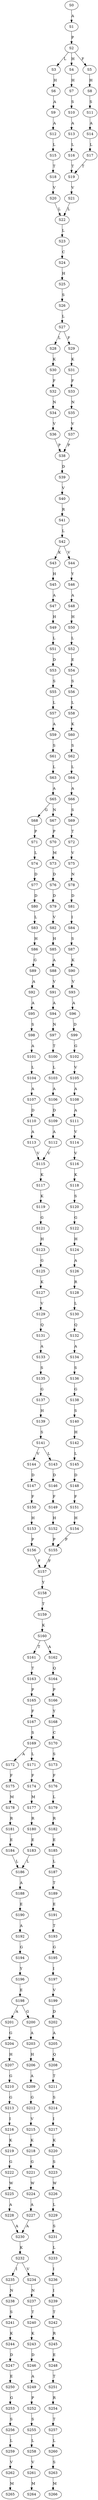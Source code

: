 strict digraph  {
	S0 -> S1 [ label = A ];
	S1 -> S2 [ label = P ];
	S2 -> S3 [ label = L ];
	S2 -> S4 [ label = H ];
	S2 -> S5 [ label = F ];
	S3 -> S6 [ label = H ];
	S4 -> S7 [ label = H ];
	S5 -> S8 [ label = H ];
	S6 -> S9 [ label = A ];
	S7 -> S10 [ label = S ];
	S8 -> S11 [ label = S ];
	S9 -> S12 [ label = A ];
	S10 -> S13 [ label = A ];
	S11 -> S14 [ label = A ];
	S12 -> S15 [ label = L ];
	S13 -> S16 [ label = L ];
	S14 -> S17 [ label = L ];
	S15 -> S18 [ label = T ];
	S16 -> S19 [ label = T ];
	S17 -> S19 [ label = T ];
	S18 -> S20 [ label = V ];
	S19 -> S21 [ label = V ];
	S20 -> S22 [ label = L ];
	S21 -> S22 [ label = L ];
	S22 -> S23 [ label = L ];
	S23 -> S24 [ label = C ];
	S24 -> S25 [ label = H ];
	S25 -> S26 [ label = S ];
	S26 -> S27 [ label = L ];
	S27 -> S28 [ label = L ];
	S27 -> S29 [ label = F ];
	S28 -> S30 [ label = K ];
	S29 -> S31 [ label = K ];
	S30 -> S32 [ label = F ];
	S31 -> S33 [ label = F ];
	S32 -> S34 [ label = N ];
	S33 -> S35 [ label = N ];
	S34 -> S36 [ label = V ];
	S35 -> S37 [ label = V ];
	S36 -> S38 [ label = P ];
	S37 -> S38 [ label = P ];
	S38 -> S39 [ label = D ];
	S39 -> S40 [ label = V ];
	S40 -> S41 [ label = R ];
	S41 -> S42 [ label = L ];
	S42 -> S43 [ label = K ];
	S42 -> S44 [ label = V ];
	S43 -> S45 [ label = H ];
	S44 -> S46 [ label = Y ];
	S45 -> S47 [ label = A ];
	S46 -> S48 [ label = A ];
	S47 -> S49 [ label = H ];
	S48 -> S50 [ label = H ];
	S49 -> S51 [ label = L ];
	S50 -> S52 [ label = L ];
	S51 -> S53 [ label = D ];
	S52 -> S54 [ label = E ];
	S53 -> S55 [ label = S ];
	S54 -> S56 [ label = S ];
	S55 -> S57 [ label = L ];
	S56 -> S58 [ label = L ];
	S57 -> S59 [ label = A ];
	S58 -> S60 [ label = K ];
	S59 -> S61 [ label = S ];
	S60 -> S62 [ label = S ];
	S61 -> S63 [ label = L ];
	S62 -> S64 [ label = L ];
	S63 -> S65 [ label = A ];
	S64 -> S66 [ label = A ];
	S65 -> S67 [ label = N ];
	S65 -> S68 [ label = G ];
	S66 -> S69 [ label = S ];
	S67 -> S70 [ label = P ];
	S68 -> S71 [ label = P ];
	S69 -> S72 [ label = T ];
	S70 -> S73 [ label = M ];
	S71 -> S74 [ label = L ];
	S72 -> S75 [ label = V ];
	S73 -> S76 [ label = D ];
	S74 -> S77 [ label = D ];
	S75 -> S78 [ label = N ];
	S76 -> S79 [ label = D ];
	S77 -> S80 [ label = D ];
	S78 -> S81 [ label = D ];
	S79 -> S82 [ label = V ];
	S80 -> S83 [ label = L ];
	S81 -> S84 [ label = I ];
	S82 -> S85 [ label = H ];
	S83 -> S86 [ label = H ];
	S84 -> S87 [ label = S ];
	S85 -> S88 [ label = A ];
	S86 -> S89 [ label = G ];
	S87 -> S90 [ label = K ];
	S88 -> S91 [ label = V ];
	S89 -> S92 [ label = A ];
	S90 -> S93 [ label = V ];
	S91 -> S94 [ label = A ];
	S92 -> S95 [ label = A ];
	S93 -> S96 [ label = A ];
	S94 -> S97 [ label = N ];
	S95 -> S98 [ label = S ];
	S96 -> S99 [ label = D ];
	S97 -> S100 [ label = T ];
	S98 -> S101 [ label = A ];
	S99 -> S102 [ label = G ];
	S100 -> S103 [ label = L ];
	S101 -> S104 [ label = L ];
	S102 -> S105 [ label = V ];
	S103 -> S106 [ label = A ];
	S104 -> S107 [ label = A ];
	S105 -> S108 [ label = A ];
	S106 -> S109 [ label = D ];
	S107 -> S110 [ label = D ];
	S108 -> S111 [ label = A ];
	S109 -> S112 [ label = A ];
	S110 -> S113 [ label = A ];
	S111 -> S114 [ label = V ];
	S112 -> S115 [ label = V ];
	S113 -> S115 [ label = V ];
	S114 -> S116 [ label = V ];
	S115 -> S117 [ label = K ];
	S116 -> S118 [ label = K ];
	S117 -> S119 [ label = K ];
	S118 -> S120 [ label = S ];
	S119 -> S121 [ label = G ];
	S120 -> S122 [ label = G ];
	S121 -> S123 [ label = H ];
	S122 -> S124 [ label = H ];
	S123 -> S125 [ label = G ];
	S124 -> S126 [ label = A ];
	S125 -> S127 [ label = K ];
	S126 -> S128 [ label = R ];
	S127 -> S129 [ label = V ];
	S128 -> S130 [ label = L ];
	S129 -> S131 [ label = Q ];
	S130 -> S132 [ label = Q ];
	S131 -> S133 [ label = A ];
	S132 -> S134 [ label = A ];
	S133 -> S135 [ label = S ];
	S134 -> S136 [ label = S ];
	S135 -> S137 [ label = G ];
	S136 -> S138 [ label = G ];
	S137 -> S139 [ label = H ];
	S138 -> S140 [ label = S ];
	S139 -> S141 [ label = S ];
	S140 -> S142 [ label = H ];
	S141 -> S143 [ label = L ];
	S141 -> S144 [ label = V ];
	S142 -> S145 [ label = L ];
	S143 -> S146 [ label = D ];
	S144 -> S147 [ label = D ];
	S145 -> S148 [ label = D ];
	S146 -> S149 [ label = F ];
	S147 -> S150 [ label = F ];
	S148 -> S151 [ label = F ];
	S149 -> S152 [ label = H ];
	S150 -> S153 [ label = H ];
	S151 -> S154 [ label = H ];
	S152 -> S155 [ label = P ];
	S153 -> S156 [ label = P ];
	S154 -> S155 [ label = P ];
	S155 -> S157 [ label = F ];
	S156 -> S157 [ label = F ];
	S157 -> S158 [ label = Y ];
	S158 -> S159 [ label = T ];
	S159 -> S160 [ label = K ];
	S160 -> S161 [ label = T ];
	S160 -> S162 [ label = A ];
	S161 -> S163 [ label = T ];
	S162 -> S164 [ label = Q ];
	S163 -> S165 [ label = P ];
	S164 -> S166 [ label = P ];
	S165 -> S167 [ label = F ];
	S166 -> S168 [ label = Y ];
	S167 -> S169 [ label = S ];
	S168 -> S170 [ label = C ];
	S169 -> S171 [ label = L ];
	S169 -> S172 [ label = A ];
	S170 -> S173 [ label = S ];
	S171 -> S174 [ label = F ];
	S172 -> S175 [ label = F ];
	S173 -> S176 [ label = F ];
	S174 -> S177 [ label = M ];
	S175 -> S178 [ label = M ];
	S176 -> S179 [ label = L ];
	S177 -> S180 [ label = R ];
	S178 -> S181 [ label = R ];
	S179 -> S182 [ label = R ];
	S180 -> S183 [ label = E ];
	S181 -> S184 [ label = E ];
	S182 -> S185 [ label = E ];
	S183 -> S186 [ label = L ];
	S184 -> S186 [ label = L ];
	S185 -> S187 [ label = L ];
	S186 -> S188 [ label = A ];
	S187 -> S189 [ label = T ];
	S188 -> S190 [ label = E ];
	S189 -> S191 [ label = E ];
	S190 -> S192 [ label = A ];
	S191 -> S193 [ label = T ];
	S192 -> S194 [ label = G ];
	S193 -> S195 [ label = G ];
	S194 -> S196 [ label = Y ];
	S195 -> S197 [ label = I ];
	S196 -> S198 [ label = E ];
	S197 -> S199 [ label = V ];
	S198 -> S200 [ label = G ];
	S198 -> S201 [ label = A ];
	S199 -> S202 [ label = D ];
	S200 -> S203 [ label = A ];
	S201 -> S204 [ label = G ];
	S202 -> S205 [ label = A ];
	S203 -> S206 [ label = H ];
	S204 -> S207 [ label = H ];
	S205 -> S208 [ label = Q ];
	S206 -> S209 [ label = A ];
	S207 -> S210 [ label = G ];
	S208 -> S211 [ label = T ];
	S209 -> S212 [ label = G ];
	S210 -> S213 [ label = G ];
	S211 -> S214 [ label = S ];
	S212 -> S215 [ label = V ];
	S213 -> S216 [ label = I ];
	S214 -> S217 [ label = I ];
	S215 -> S218 [ label = K ];
	S216 -> S219 [ label = K ];
	S217 -> S220 [ label = K ];
	S218 -> S221 [ label = G ];
	S219 -> S222 [ label = G ];
	S220 -> S223 [ label = S ];
	S221 -> S224 [ label = W ];
	S222 -> S225 [ label = W ];
	S223 -> S226 [ label = W ];
	S224 -> S227 [ label = A ];
	S225 -> S228 [ label = A ];
	S226 -> S229 [ label = L ];
	S227 -> S230 [ label = A ];
	S228 -> S230 [ label = A ];
	S229 -> S231 [ label = S ];
	S230 -> S232 [ label = K ];
	S231 -> S233 [ label = L ];
	S232 -> S234 [ label = V ];
	S232 -> S235 [ label = I ];
	S233 -> S236 [ label = I ];
	S234 -> S237 [ label = N ];
	S235 -> S238 [ label = N ];
	S236 -> S239 [ label = I ];
	S237 -> S240 [ label = T ];
	S238 -> S241 [ label = S ];
	S239 -> S242 [ label = T ];
	S240 -> S243 [ label = K ];
	S241 -> S244 [ label = K ];
	S242 -> S245 [ label = R ];
	S243 -> S246 [ label = D ];
	S244 -> S247 [ label = D ];
	S245 -> S248 [ label = E ];
	S246 -> S249 [ label = A ];
	S247 -> S250 [ label = E ];
	S248 -> S251 [ label = T ];
	S249 -> S252 [ label = P ];
	S250 -> S253 [ label = G ];
	S251 -> S254 [ label = R ];
	S252 -> S255 [ label = S ];
	S253 -> S256 [ label = S ];
	S254 -> S257 [ label = T ];
	S255 -> S258 [ label = L ];
	S256 -> S259 [ label = L ];
	S257 -> S260 [ label = L ];
	S258 -> S261 [ label = V ];
	S259 -> S262 [ label = V ];
	S260 -> S263 [ label = S ];
	S261 -> S264 [ label = M ];
	S262 -> S265 [ label = M ];
	S263 -> S266 [ label = M ];
}

